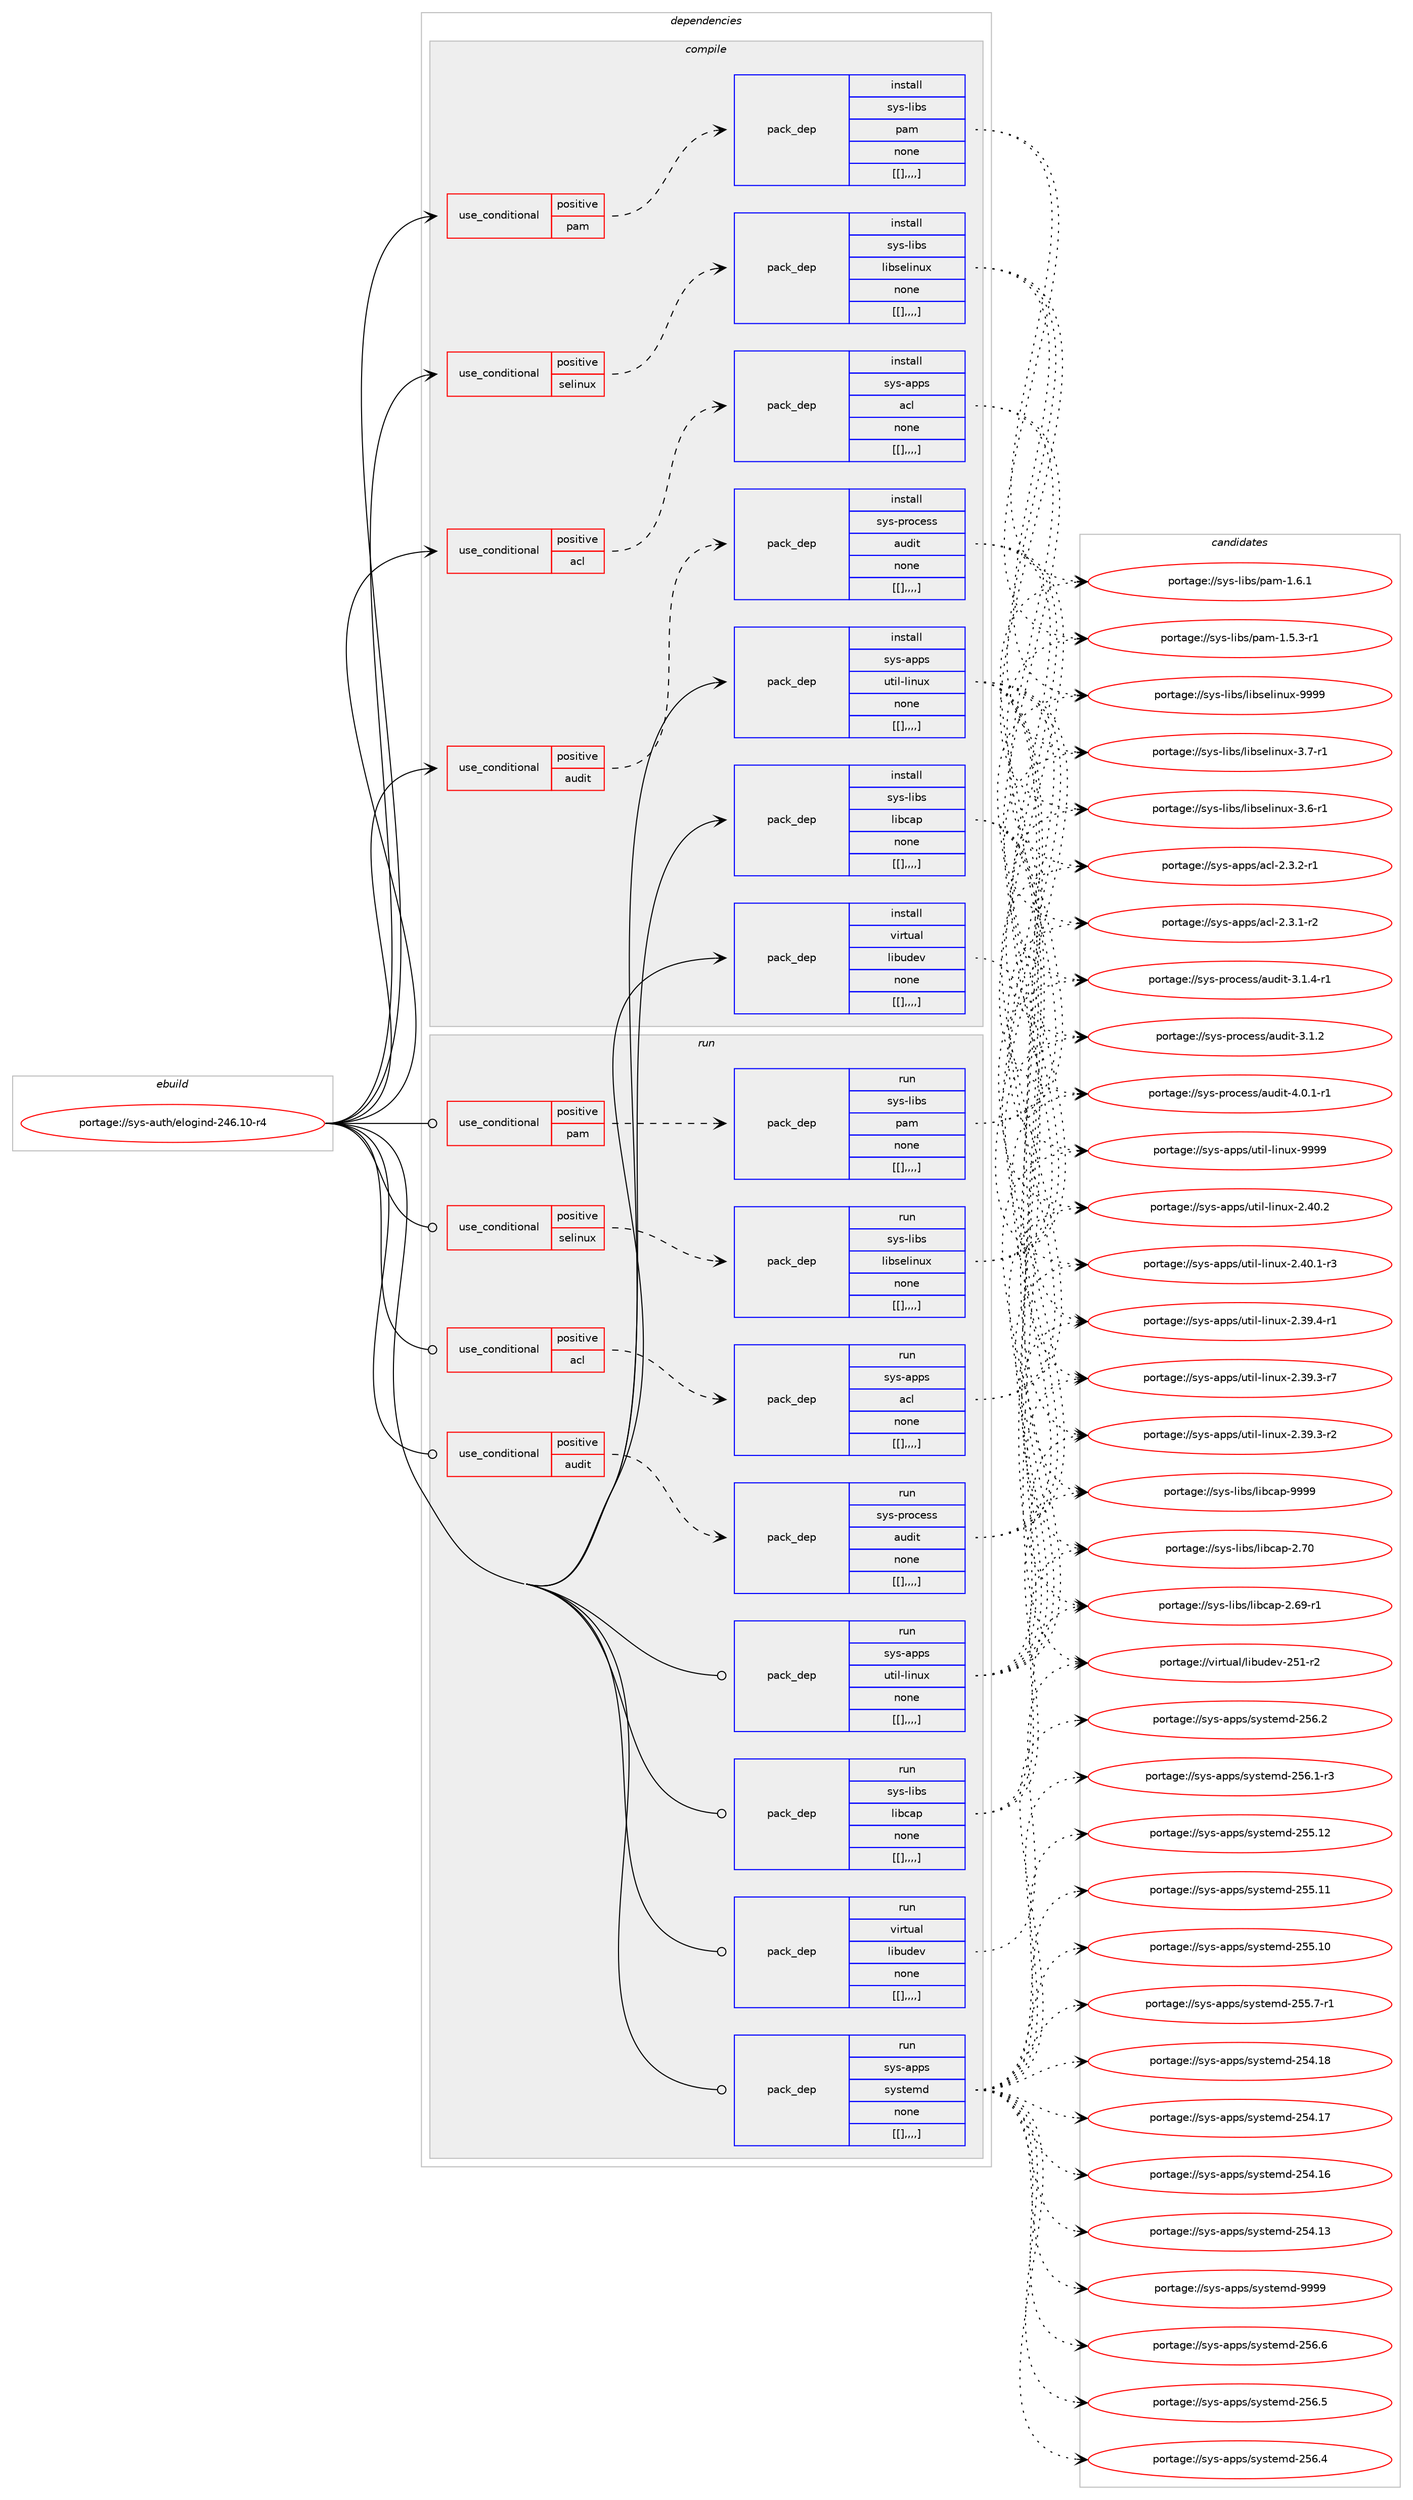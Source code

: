 digraph prolog {

# *************
# Graph options
# *************

newrank=true;
concentrate=true;
compound=true;
graph [rankdir=LR,fontname=Helvetica,fontsize=10,ranksep=1.5];#, ranksep=2.5, nodesep=0.2];
edge  [arrowhead=vee];
node  [fontname=Helvetica,fontsize=10];

# **********
# The ebuild
# **********

subgraph cluster_leftcol {
color=gray;
label=<<i>ebuild</i>>;
id [label="portage://sys-auth/elogind-246.10-r4", color=red, width=4, href="../sys-auth/elogind-246.10-r4.svg"];
}

# ****************
# The dependencies
# ****************

subgraph cluster_midcol {
color=gray;
label=<<i>dependencies</i>>;
subgraph cluster_compile {
fillcolor="#eeeeee";
style=filled;
label=<<i>compile</i>>;
subgraph cond8163 {
dependency21608 [label=<<TABLE BORDER="0" CELLBORDER="1" CELLSPACING="0" CELLPADDING="4"><TR><TD ROWSPAN="3" CELLPADDING="10">use_conditional</TD></TR><TR><TD>positive</TD></TR><TR><TD>acl</TD></TR></TABLE>>, shape=none, color=red];
subgraph pack13389 {
dependency21609 [label=<<TABLE BORDER="0" CELLBORDER="1" CELLSPACING="0" CELLPADDING="4" WIDTH="220"><TR><TD ROWSPAN="6" CELLPADDING="30">pack_dep</TD></TR><TR><TD WIDTH="110">install</TD></TR><TR><TD>sys-apps</TD></TR><TR><TD>acl</TD></TR><TR><TD>none</TD></TR><TR><TD>[[],,,,]</TD></TR></TABLE>>, shape=none, color=blue];
}
dependency21608:e -> dependency21609:w [weight=20,style="dashed",arrowhead="vee"];
}
id:e -> dependency21608:w [weight=20,style="solid",arrowhead="vee"];
subgraph cond8164 {
dependency21610 [label=<<TABLE BORDER="0" CELLBORDER="1" CELLSPACING="0" CELLPADDING="4"><TR><TD ROWSPAN="3" CELLPADDING="10">use_conditional</TD></TR><TR><TD>positive</TD></TR><TR><TD>audit</TD></TR></TABLE>>, shape=none, color=red];
subgraph pack13390 {
dependency21611 [label=<<TABLE BORDER="0" CELLBORDER="1" CELLSPACING="0" CELLPADDING="4" WIDTH="220"><TR><TD ROWSPAN="6" CELLPADDING="30">pack_dep</TD></TR><TR><TD WIDTH="110">install</TD></TR><TR><TD>sys-process</TD></TR><TR><TD>audit</TD></TR><TR><TD>none</TD></TR><TR><TD>[[],,,,]</TD></TR></TABLE>>, shape=none, color=blue];
}
dependency21610:e -> dependency21611:w [weight=20,style="dashed",arrowhead="vee"];
}
id:e -> dependency21610:w [weight=20,style="solid",arrowhead="vee"];
subgraph cond8165 {
dependency21612 [label=<<TABLE BORDER="0" CELLBORDER="1" CELLSPACING="0" CELLPADDING="4"><TR><TD ROWSPAN="3" CELLPADDING="10">use_conditional</TD></TR><TR><TD>positive</TD></TR><TR><TD>pam</TD></TR></TABLE>>, shape=none, color=red];
subgraph pack13391 {
dependency21613 [label=<<TABLE BORDER="0" CELLBORDER="1" CELLSPACING="0" CELLPADDING="4" WIDTH="220"><TR><TD ROWSPAN="6" CELLPADDING="30">pack_dep</TD></TR><TR><TD WIDTH="110">install</TD></TR><TR><TD>sys-libs</TD></TR><TR><TD>pam</TD></TR><TR><TD>none</TD></TR><TR><TD>[[],,,,]</TD></TR></TABLE>>, shape=none, color=blue];
}
dependency21612:e -> dependency21613:w [weight=20,style="dashed",arrowhead="vee"];
}
id:e -> dependency21612:w [weight=20,style="solid",arrowhead="vee"];
subgraph cond8166 {
dependency21614 [label=<<TABLE BORDER="0" CELLBORDER="1" CELLSPACING="0" CELLPADDING="4"><TR><TD ROWSPAN="3" CELLPADDING="10">use_conditional</TD></TR><TR><TD>positive</TD></TR><TR><TD>selinux</TD></TR></TABLE>>, shape=none, color=red];
subgraph pack13392 {
dependency21615 [label=<<TABLE BORDER="0" CELLBORDER="1" CELLSPACING="0" CELLPADDING="4" WIDTH="220"><TR><TD ROWSPAN="6" CELLPADDING="30">pack_dep</TD></TR><TR><TD WIDTH="110">install</TD></TR><TR><TD>sys-libs</TD></TR><TR><TD>libselinux</TD></TR><TR><TD>none</TD></TR><TR><TD>[[],,,,]</TD></TR></TABLE>>, shape=none, color=blue];
}
dependency21614:e -> dependency21615:w [weight=20,style="dashed",arrowhead="vee"];
}
id:e -> dependency21614:w [weight=20,style="solid",arrowhead="vee"];
subgraph pack13393 {
dependency21616 [label=<<TABLE BORDER="0" CELLBORDER="1" CELLSPACING="0" CELLPADDING="4" WIDTH="220"><TR><TD ROWSPAN="6" CELLPADDING="30">pack_dep</TD></TR><TR><TD WIDTH="110">install</TD></TR><TR><TD>sys-apps</TD></TR><TR><TD>util-linux</TD></TR><TR><TD>none</TD></TR><TR><TD>[[],,,,]</TD></TR></TABLE>>, shape=none, color=blue];
}
id:e -> dependency21616:w [weight=20,style="solid",arrowhead="vee"];
subgraph pack13394 {
dependency21617 [label=<<TABLE BORDER="0" CELLBORDER="1" CELLSPACING="0" CELLPADDING="4" WIDTH="220"><TR><TD ROWSPAN="6" CELLPADDING="30">pack_dep</TD></TR><TR><TD WIDTH="110">install</TD></TR><TR><TD>sys-libs</TD></TR><TR><TD>libcap</TD></TR><TR><TD>none</TD></TR><TR><TD>[[],,,,]</TD></TR></TABLE>>, shape=none, color=blue];
}
id:e -> dependency21617:w [weight=20,style="solid",arrowhead="vee"];
subgraph pack13395 {
dependency21618 [label=<<TABLE BORDER="0" CELLBORDER="1" CELLSPACING="0" CELLPADDING="4" WIDTH="220"><TR><TD ROWSPAN="6" CELLPADDING="30">pack_dep</TD></TR><TR><TD WIDTH="110">install</TD></TR><TR><TD>virtual</TD></TR><TR><TD>libudev</TD></TR><TR><TD>none</TD></TR><TR><TD>[[],,,,]</TD></TR></TABLE>>, shape=none, color=blue];
}
id:e -> dependency21618:w [weight=20,style="solid",arrowhead="vee"];
}
subgraph cluster_compileandrun {
fillcolor="#eeeeee";
style=filled;
label=<<i>compile and run</i>>;
}
subgraph cluster_run {
fillcolor="#eeeeee";
style=filled;
label=<<i>run</i>>;
subgraph cond8167 {
dependency21619 [label=<<TABLE BORDER="0" CELLBORDER="1" CELLSPACING="0" CELLPADDING="4"><TR><TD ROWSPAN="3" CELLPADDING="10">use_conditional</TD></TR><TR><TD>positive</TD></TR><TR><TD>acl</TD></TR></TABLE>>, shape=none, color=red];
subgraph pack13396 {
dependency21620 [label=<<TABLE BORDER="0" CELLBORDER="1" CELLSPACING="0" CELLPADDING="4" WIDTH="220"><TR><TD ROWSPAN="6" CELLPADDING="30">pack_dep</TD></TR><TR><TD WIDTH="110">run</TD></TR><TR><TD>sys-apps</TD></TR><TR><TD>acl</TD></TR><TR><TD>none</TD></TR><TR><TD>[[],,,,]</TD></TR></TABLE>>, shape=none, color=blue];
}
dependency21619:e -> dependency21620:w [weight=20,style="dashed",arrowhead="vee"];
}
id:e -> dependency21619:w [weight=20,style="solid",arrowhead="odot"];
subgraph cond8168 {
dependency21621 [label=<<TABLE BORDER="0" CELLBORDER="1" CELLSPACING="0" CELLPADDING="4"><TR><TD ROWSPAN="3" CELLPADDING="10">use_conditional</TD></TR><TR><TD>positive</TD></TR><TR><TD>audit</TD></TR></TABLE>>, shape=none, color=red];
subgraph pack13397 {
dependency21622 [label=<<TABLE BORDER="0" CELLBORDER="1" CELLSPACING="0" CELLPADDING="4" WIDTH="220"><TR><TD ROWSPAN="6" CELLPADDING="30">pack_dep</TD></TR><TR><TD WIDTH="110">run</TD></TR><TR><TD>sys-process</TD></TR><TR><TD>audit</TD></TR><TR><TD>none</TD></TR><TR><TD>[[],,,,]</TD></TR></TABLE>>, shape=none, color=blue];
}
dependency21621:e -> dependency21622:w [weight=20,style="dashed",arrowhead="vee"];
}
id:e -> dependency21621:w [weight=20,style="solid",arrowhead="odot"];
subgraph cond8169 {
dependency21623 [label=<<TABLE BORDER="0" CELLBORDER="1" CELLSPACING="0" CELLPADDING="4"><TR><TD ROWSPAN="3" CELLPADDING="10">use_conditional</TD></TR><TR><TD>positive</TD></TR><TR><TD>pam</TD></TR></TABLE>>, shape=none, color=red];
subgraph pack13398 {
dependency21624 [label=<<TABLE BORDER="0" CELLBORDER="1" CELLSPACING="0" CELLPADDING="4" WIDTH="220"><TR><TD ROWSPAN="6" CELLPADDING="30">pack_dep</TD></TR><TR><TD WIDTH="110">run</TD></TR><TR><TD>sys-libs</TD></TR><TR><TD>pam</TD></TR><TR><TD>none</TD></TR><TR><TD>[[],,,,]</TD></TR></TABLE>>, shape=none, color=blue];
}
dependency21623:e -> dependency21624:w [weight=20,style="dashed",arrowhead="vee"];
}
id:e -> dependency21623:w [weight=20,style="solid",arrowhead="odot"];
subgraph cond8170 {
dependency21625 [label=<<TABLE BORDER="0" CELLBORDER="1" CELLSPACING="0" CELLPADDING="4"><TR><TD ROWSPAN="3" CELLPADDING="10">use_conditional</TD></TR><TR><TD>positive</TD></TR><TR><TD>selinux</TD></TR></TABLE>>, shape=none, color=red];
subgraph pack13399 {
dependency21626 [label=<<TABLE BORDER="0" CELLBORDER="1" CELLSPACING="0" CELLPADDING="4" WIDTH="220"><TR><TD ROWSPAN="6" CELLPADDING="30">pack_dep</TD></TR><TR><TD WIDTH="110">run</TD></TR><TR><TD>sys-libs</TD></TR><TR><TD>libselinux</TD></TR><TR><TD>none</TD></TR><TR><TD>[[],,,,]</TD></TR></TABLE>>, shape=none, color=blue];
}
dependency21625:e -> dependency21626:w [weight=20,style="dashed",arrowhead="vee"];
}
id:e -> dependency21625:w [weight=20,style="solid",arrowhead="odot"];
subgraph pack13400 {
dependency21627 [label=<<TABLE BORDER="0" CELLBORDER="1" CELLSPACING="0" CELLPADDING="4" WIDTH="220"><TR><TD ROWSPAN="6" CELLPADDING="30">pack_dep</TD></TR><TR><TD WIDTH="110">run</TD></TR><TR><TD>sys-apps</TD></TR><TR><TD>util-linux</TD></TR><TR><TD>none</TD></TR><TR><TD>[[],,,,]</TD></TR></TABLE>>, shape=none, color=blue];
}
id:e -> dependency21627:w [weight=20,style="solid",arrowhead="odot"];
subgraph pack13401 {
dependency21628 [label=<<TABLE BORDER="0" CELLBORDER="1" CELLSPACING="0" CELLPADDING="4" WIDTH="220"><TR><TD ROWSPAN="6" CELLPADDING="30">pack_dep</TD></TR><TR><TD WIDTH="110">run</TD></TR><TR><TD>sys-libs</TD></TR><TR><TD>libcap</TD></TR><TR><TD>none</TD></TR><TR><TD>[[],,,,]</TD></TR></TABLE>>, shape=none, color=blue];
}
id:e -> dependency21628:w [weight=20,style="solid",arrowhead="odot"];
subgraph pack13402 {
dependency21629 [label=<<TABLE BORDER="0" CELLBORDER="1" CELLSPACING="0" CELLPADDING="4" WIDTH="220"><TR><TD ROWSPAN="6" CELLPADDING="30">pack_dep</TD></TR><TR><TD WIDTH="110">run</TD></TR><TR><TD>virtual</TD></TR><TR><TD>libudev</TD></TR><TR><TD>none</TD></TR><TR><TD>[[],,,,]</TD></TR></TABLE>>, shape=none, color=blue];
}
id:e -> dependency21629:w [weight=20,style="solid",arrowhead="odot"];
subgraph pack13403 {
dependency21630 [label=<<TABLE BORDER="0" CELLBORDER="1" CELLSPACING="0" CELLPADDING="4" WIDTH="220"><TR><TD ROWSPAN="6" CELLPADDING="30">pack_dep</TD></TR><TR><TD WIDTH="110">run</TD></TR><TR><TD>sys-apps</TD></TR><TR><TD>systemd</TD></TR><TR><TD>none</TD></TR><TR><TD>[[],,,,]</TD></TR></TABLE>>, shape=none, color=blue];
}
id:e -> dependency21630:w [weight=20,style="solid",arrowhead="odot"];
}
}

# **************
# The candidates
# **************

subgraph cluster_choices {
rank=same;
color=gray;
label=<<i>candidates</i>>;

subgraph choice13389 {
color=black;
nodesep=1;
choice11512111545971121121154797991084550465146504511449 [label="portage://sys-apps/acl-2.3.2-r1", color=red, width=4,href="../sys-apps/acl-2.3.2-r1.svg"];
choice11512111545971121121154797991084550465146494511450 [label="portage://sys-apps/acl-2.3.1-r2", color=red, width=4,href="../sys-apps/acl-2.3.1-r2.svg"];
dependency21609:e -> choice11512111545971121121154797991084550465146504511449:w [style=dotted,weight="100"];
dependency21609:e -> choice11512111545971121121154797991084550465146494511450:w [style=dotted,weight="100"];
}
subgraph choice13390 {
color=black;
nodesep=1;
choice115121115451121141119910111511547971171001051164552464846494511449 [label="portage://sys-process/audit-4.0.1-r1", color=red, width=4,href="../sys-process/audit-4.0.1-r1.svg"];
choice115121115451121141119910111511547971171001051164551464946524511449 [label="portage://sys-process/audit-3.1.4-r1", color=red, width=4,href="../sys-process/audit-3.1.4-r1.svg"];
choice11512111545112114111991011151154797117100105116455146494650 [label="portage://sys-process/audit-3.1.2", color=red, width=4,href="../sys-process/audit-3.1.2.svg"];
dependency21611:e -> choice115121115451121141119910111511547971171001051164552464846494511449:w [style=dotted,weight="100"];
dependency21611:e -> choice115121115451121141119910111511547971171001051164551464946524511449:w [style=dotted,weight="100"];
dependency21611:e -> choice11512111545112114111991011151154797117100105116455146494650:w [style=dotted,weight="100"];
}
subgraph choice13391 {
color=black;
nodesep=1;
choice11512111545108105981154711297109454946544649 [label="portage://sys-libs/pam-1.6.1", color=red, width=4,href="../sys-libs/pam-1.6.1.svg"];
choice115121115451081059811547112971094549465346514511449 [label="portage://sys-libs/pam-1.5.3-r1", color=red, width=4,href="../sys-libs/pam-1.5.3-r1.svg"];
dependency21613:e -> choice11512111545108105981154711297109454946544649:w [style=dotted,weight="100"];
dependency21613:e -> choice115121115451081059811547112971094549465346514511449:w [style=dotted,weight="100"];
}
subgraph choice13392 {
color=black;
nodesep=1;
choice115121115451081059811547108105981151011081051101171204557575757 [label="portage://sys-libs/libselinux-9999", color=red, width=4,href="../sys-libs/libselinux-9999.svg"];
choice11512111545108105981154710810598115101108105110117120455146554511449 [label="portage://sys-libs/libselinux-3.7-r1", color=red, width=4,href="../sys-libs/libselinux-3.7-r1.svg"];
choice11512111545108105981154710810598115101108105110117120455146544511449 [label="portage://sys-libs/libselinux-3.6-r1", color=red, width=4,href="../sys-libs/libselinux-3.6-r1.svg"];
dependency21615:e -> choice115121115451081059811547108105981151011081051101171204557575757:w [style=dotted,weight="100"];
dependency21615:e -> choice11512111545108105981154710810598115101108105110117120455146554511449:w [style=dotted,weight="100"];
dependency21615:e -> choice11512111545108105981154710810598115101108105110117120455146544511449:w [style=dotted,weight="100"];
}
subgraph choice13393 {
color=black;
nodesep=1;
choice115121115459711211211547117116105108451081051101171204557575757 [label="portage://sys-apps/util-linux-9999", color=red, width=4,href="../sys-apps/util-linux-9999.svg"];
choice1151211154597112112115471171161051084510810511011712045504652484650 [label="portage://sys-apps/util-linux-2.40.2", color=red, width=4,href="../sys-apps/util-linux-2.40.2.svg"];
choice11512111545971121121154711711610510845108105110117120455046524846494511451 [label="portage://sys-apps/util-linux-2.40.1-r3", color=red, width=4,href="../sys-apps/util-linux-2.40.1-r3.svg"];
choice11512111545971121121154711711610510845108105110117120455046515746524511449 [label="portage://sys-apps/util-linux-2.39.4-r1", color=red, width=4,href="../sys-apps/util-linux-2.39.4-r1.svg"];
choice11512111545971121121154711711610510845108105110117120455046515746514511455 [label="portage://sys-apps/util-linux-2.39.3-r7", color=red, width=4,href="../sys-apps/util-linux-2.39.3-r7.svg"];
choice11512111545971121121154711711610510845108105110117120455046515746514511450 [label="portage://sys-apps/util-linux-2.39.3-r2", color=red, width=4,href="../sys-apps/util-linux-2.39.3-r2.svg"];
dependency21616:e -> choice115121115459711211211547117116105108451081051101171204557575757:w [style=dotted,weight="100"];
dependency21616:e -> choice1151211154597112112115471171161051084510810511011712045504652484650:w [style=dotted,weight="100"];
dependency21616:e -> choice11512111545971121121154711711610510845108105110117120455046524846494511451:w [style=dotted,weight="100"];
dependency21616:e -> choice11512111545971121121154711711610510845108105110117120455046515746524511449:w [style=dotted,weight="100"];
dependency21616:e -> choice11512111545971121121154711711610510845108105110117120455046515746514511455:w [style=dotted,weight="100"];
dependency21616:e -> choice11512111545971121121154711711610510845108105110117120455046515746514511450:w [style=dotted,weight="100"];
}
subgraph choice13394 {
color=black;
nodesep=1;
choice1151211154510810598115471081059899971124557575757 [label="portage://sys-libs/libcap-9999", color=red, width=4,href="../sys-libs/libcap-9999.svg"];
choice1151211154510810598115471081059899971124550465548 [label="portage://sys-libs/libcap-2.70", color=red, width=4,href="../sys-libs/libcap-2.70.svg"];
choice11512111545108105981154710810598999711245504654574511449 [label="portage://sys-libs/libcap-2.69-r1", color=red, width=4,href="../sys-libs/libcap-2.69-r1.svg"];
dependency21617:e -> choice1151211154510810598115471081059899971124557575757:w [style=dotted,weight="100"];
dependency21617:e -> choice1151211154510810598115471081059899971124550465548:w [style=dotted,weight="100"];
dependency21617:e -> choice11512111545108105981154710810598999711245504654574511449:w [style=dotted,weight="100"];
}
subgraph choice13395 {
color=black;
nodesep=1;
choice118105114116117971084710810598117100101118455053494511450 [label="portage://virtual/libudev-251-r2", color=red, width=4,href="../virtual/libudev-251-r2.svg"];
dependency21618:e -> choice118105114116117971084710810598117100101118455053494511450:w [style=dotted,weight="100"];
}
subgraph choice13396 {
color=black;
nodesep=1;
choice11512111545971121121154797991084550465146504511449 [label="portage://sys-apps/acl-2.3.2-r1", color=red, width=4,href="../sys-apps/acl-2.3.2-r1.svg"];
choice11512111545971121121154797991084550465146494511450 [label="portage://sys-apps/acl-2.3.1-r2", color=red, width=4,href="../sys-apps/acl-2.3.1-r2.svg"];
dependency21620:e -> choice11512111545971121121154797991084550465146504511449:w [style=dotted,weight="100"];
dependency21620:e -> choice11512111545971121121154797991084550465146494511450:w [style=dotted,weight="100"];
}
subgraph choice13397 {
color=black;
nodesep=1;
choice115121115451121141119910111511547971171001051164552464846494511449 [label="portage://sys-process/audit-4.0.1-r1", color=red, width=4,href="../sys-process/audit-4.0.1-r1.svg"];
choice115121115451121141119910111511547971171001051164551464946524511449 [label="portage://sys-process/audit-3.1.4-r1", color=red, width=4,href="../sys-process/audit-3.1.4-r1.svg"];
choice11512111545112114111991011151154797117100105116455146494650 [label="portage://sys-process/audit-3.1.2", color=red, width=4,href="../sys-process/audit-3.1.2.svg"];
dependency21622:e -> choice115121115451121141119910111511547971171001051164552464846494511449:w [style=dotted,weight="100"];
dependency21622:e -> choice115121115451121141119910111511547971171001051164551464946524511449:w [style=dotted,weight="100"];
dependency21622:e -> choice11512111545112114111991011151154797117100105116455146494650:w [style=dotted,weight="100"];
}
subgraph choice13398 {
color=black;
nodesep=1;
choice11512111545108105981154711297109454946544649 [label="portage://sys-libs/pam-1.6.1", color=red, width=4,href="../sys-libs/pam-1.6.1.svg"];
choice115121115451081059811547112971094549465346514511449 [label="portage://sys-libs/pam-1.5.3-r1", color=red, width=4,href="../sys-libs/pam-1.5.3-r1.svg"];
dependency21624:e -> choice11512111545108105981154711297109454946544649:w [style=dotted,weight="100"];
dependency21624:e -> choice115121115451081059811547112971094549465346514511449:w [style=dotted,weight="100"];
}
subgraph choice13399 {
color=black;
nodesep=1;
choice115121115451081059811547108105981151011081051101171204557575757 [label="portage://sys-libs/libselinux-9999", color=red, width=4,href="../sys-libs/libselinux-9999.svg"];
choice11512111545108105981154710810598115101108105110117120455146554511449 [label="portage://sys-libs/libselinux-3.7-r1", color=red, width=4,href="../sys-libs/libselinux-3.7-r1.svg"];
choice11512111545108105981154710810598115101108105110117120455146544511449 [label="portage://sys-libs/libselinux-3.6-r1", color=red, width=4,href="../sys-libs/libselinux-3.6-r1.svg"];
dependency21626:e -> choice115121115451081059811547108105981151011081051101171204557575757:w [style=dotted,weight="100"];
dependency21626:e -> choice11512111545108105981154710810598115101108105110117120455146554511449:w [style=dotted,weight="100"];
dependency21626:e -> choice11512111545108105981154710810598115101108105110117120455146544511449:w [style=dotted,weight="100"];
}
subgraph choice13400 {
color=black;
nodesep=1;
choice115121115459711211211547117116105108451081051101171204557575757 [label="portage://sys-apps/util-linux-9999", color=red, width=4,href="../sys-apps/util-linux-9999.svg"];
choice1151211154597112112115471171161051084510810511011712045504652484650 [label="portage://sys-apps/util-linux-2.40.2", color=red, width=4,href="../sys-apps/util-linux-2.40.2.svg"];
choice11512111545971121121154711711610510845108105110117120455046524846494511451 [label="portage://sys-apps/util-linux-2.40.1-r3", color=red, width=4,href="../sys-apps/util-linux-2.40.1-r3.svg"];
choice11512111545971121121154711711610510845108105110117120455046515746524511449 [label="portage://sys-apps/util-linux-2.39.4-r1", color=red, width=4,href="../sys-apps/util-linux-2.39.4-r1.svg"];
choice11512111545971121121154711711610510845108105110117120455046515746514511455 [label="portage://sys-apps/util-linux-2.39.3-r7", color=red, width=4,href="../sys-apps/util-linux-2.39.3-r7.svg"];
choice11512111545971121121154711711610510845108105110117120455046515746514511450 [label="portage://sys-apps/util-linux-2.39.3-r2", color=red, width=4,href="../sys-apps/util-linux-2.39.3-r2.svg"];
dependency21627:e -> choice115121115459711211211547117116105108451081051101171204557575757:w [style=dotted,weight="100"];
dependency21627:e -> choice1151211154597112112115471171161051084510810511011712045504652484650:w [style=dotted,weight="100"];
dependency21627:e -> choice11512111545971121121154711711610510845108105110117120455046524846494511451:w [style=dotted,weight="100"];
dependency21627:e -> choice11512111545971121121154711711610510845108105110117120455046515746524511449:w [style=dotted,weight="100"];
dependency21627:e -> choice11512111545971121121154711711610510845108105110117120455046515746514511455:w [style=dotted,weight="100"];
dependency21627:e -> choice11512111545971121121154711711610510845108105110117120455046515746514511450:w [style=dotted,weight="100"];
}
subgraph choice13401 {
color=black;
nodesep=1;
choice1151211154510810598115471081059899971124557575757 [label="portage://sys-libs/libcap-9999", color=red, width=4,href="../sys-libs/libcap-9999.svg"];
choice1151211154510810598115471081059899971124550465548 [label="portage://sys-libs/libcap-2.70", color=red, width=4,href="../sys-libs/libcap-2.70.svg"];
choice11512111545108105981154710810598999711245504654574511449 [label="portage://sys-libs/libcap-2.69-r1", color=red, width=4,href="../sys-libs/libcap-2.69-r1.svg"];
dependency21628:e -> choice1151211154510810598115471081059899971124557575757:w [style=dotted,weight="100"];
dependency21628:e -> choice1151211154510810598115471081059899971124550465548:w [style=dotted,weight="100"];
dependency21628:e -> choice11512111545108105981154710810598999711245504654574511449:w [style=dotted,weight="100"];
}
subgraph choice13402 {
color=black;
nodesep=1;
choice118105114116117971084710810598117100101118455053494511450 [label="portage://virtual/libudev-251-r2", color=red, width=4,href="../virtual/libudev-251-r2.svg"];
dependency21629:e -> choice118105114116117971084710810598117100101118455053494511450:w [style=dotted,weight="100"];
}
subgraph choice13403 {
color=black;
nodesep=1;
choice1151211154597112112115471151211151161011091004557575757 [label="portage://sys-apps/systemd-9999", color=red, width=4,href="../sys-apps/systemd-9999.svg"];
choice115121115459711211211547115121115116101109100455053544654 [label="portage://sys-apps/systemd-256.6", color=red, width=4,href="../sys-apps/systemd-256.6.svg"];
choice115121115459711211211547115121115116101109100455053544653 [label="portage://sys-apps/systemd-256.5", color=red, width=4,href="../sys-apps/systemd-256.5.svg"];
choice115121115459711211211547115121115116101109100455053544652 [label="portage://sys-apps/systemd-256.4", color=red, width=4,href="../sys-apps/systemd-256.4.svg"];
choice115121115459711211211547115121115116101109100455053544650 [label="portage://sys-apps/systemd-256.2", color=red, width=4,href="../sys-apps/systemd-256.2.svg"];
choice1151211154597112112115471151211151161011091004550535446494511451 [label="portage://sys-apps/systemd-256.1-r3", color=red, width=4,href="../sys-apps/systemd-256.1-r3.svg"];
choice11512111545971121121154711512111511610110910045505353464950 [label="portage://sys-apps/systemd-255.12", color=red, width=4,href="../sys-apps/systemd-255.12.svg"];
choice11512111545971121121154711512111511610110910045505353464949 [label="portage://sys-apps/systemd-255.11", color=red, width=4,href="../sys-apps/systemd-255.11.svg"];
choice11512111545971121121154711512111511610110910045505353464948 [label="portage://sys-apps/systemd-255.10", color=red, width=4,href="../sys-apps/systemd-255.10.svg"];
choice1151211154597112112115471151211151161011091004550535346554511449 [label="portage://sys-apps/systemd-255.7-r1", color=red, width=4,href="../sys-apps/systemd-255.7-r1.svg"];
choice11512111545971121121154711512111511610110910045505352464956 [label="portage://sys-apps/systemd-254.18", color=red, width=4,href="../sys-apps/systemd-254.18.svg"];
choice11512111545971121121154711512111511610110910045505352464955 [label="portage://sys-apps/systemd-254.17", color=red, width=4,href="../sys-apps/systemd-254.17.svg"];
choice11512111545971121121154711512111511610110910045505352464954 [label="portage://sys-apps/systemd-254.16", color=red, width=4,href="../sys-apps/systemd-254.16.svg"];
choice11512111545971121121154711512111511610110910045505352464951 [label="portage://sys-apps/systemd-254.13", color=red, width=4,href="../sys-apps/systemd-254.13.svg"];
dependency21630:e -> choice1151211154597112112115471151211151161011091004557575757:w [style=dotted,weight="100"];
dependency21630:e -> choice115121115459711211211547115121115116101109100455053544654:w [style=dotted,weight="100"];
dependency21630:e -> choice115121115459711211211547115121115116101109100455053544653:w [style=dotted,weight="100"];
dependency21630:e -> choice115121115459711211211547115121115116101109100455053544652:w [style=dotted,weight="100"];
dependency21630:e -> choice115121115459711211211547115121115116101109100455053544650:w [style=dotted,weight="100"];
dependency21630:e -> choice1151211154597112112115471151211151161011091004550535446494511451:w [style=dotted,weight="100"];
dependency21630:e -> choice11512111545971121121154711512111511610110910045505353464950:w [style=dotted,weight="100"];
dependency21630:e -> choice11512111545971121121154711512111511610110910045505353464949:w [style=dotted,weight="100"];
dependency21630:e -> choice11512111545971121121154711512111511610110910045505353464948:w [style=dotted,weight="100"];
dependency21630:e -> choice1151211154597112112115471151211151161011091004550535346554511449:w [style=dotted,weight="100"];
dependency21630:e -> choice11512111545971121121154711512111511610110910045505352464956:w [style=dotted,weight="100"];
dependency21630:e -> choice11512111545971121121154711512111511610110910045505352464955:w [style=dotted,weight="100"];
dependency21630:e -> choice11512111545971121121154711512111511610110910045505352464954:w [style=dotted,weight="100"];
dependency21630:e -> choice11512111545971121121154711512111511610110910045505352464951:w [style=dotted,weight="100"];
}
}

}
